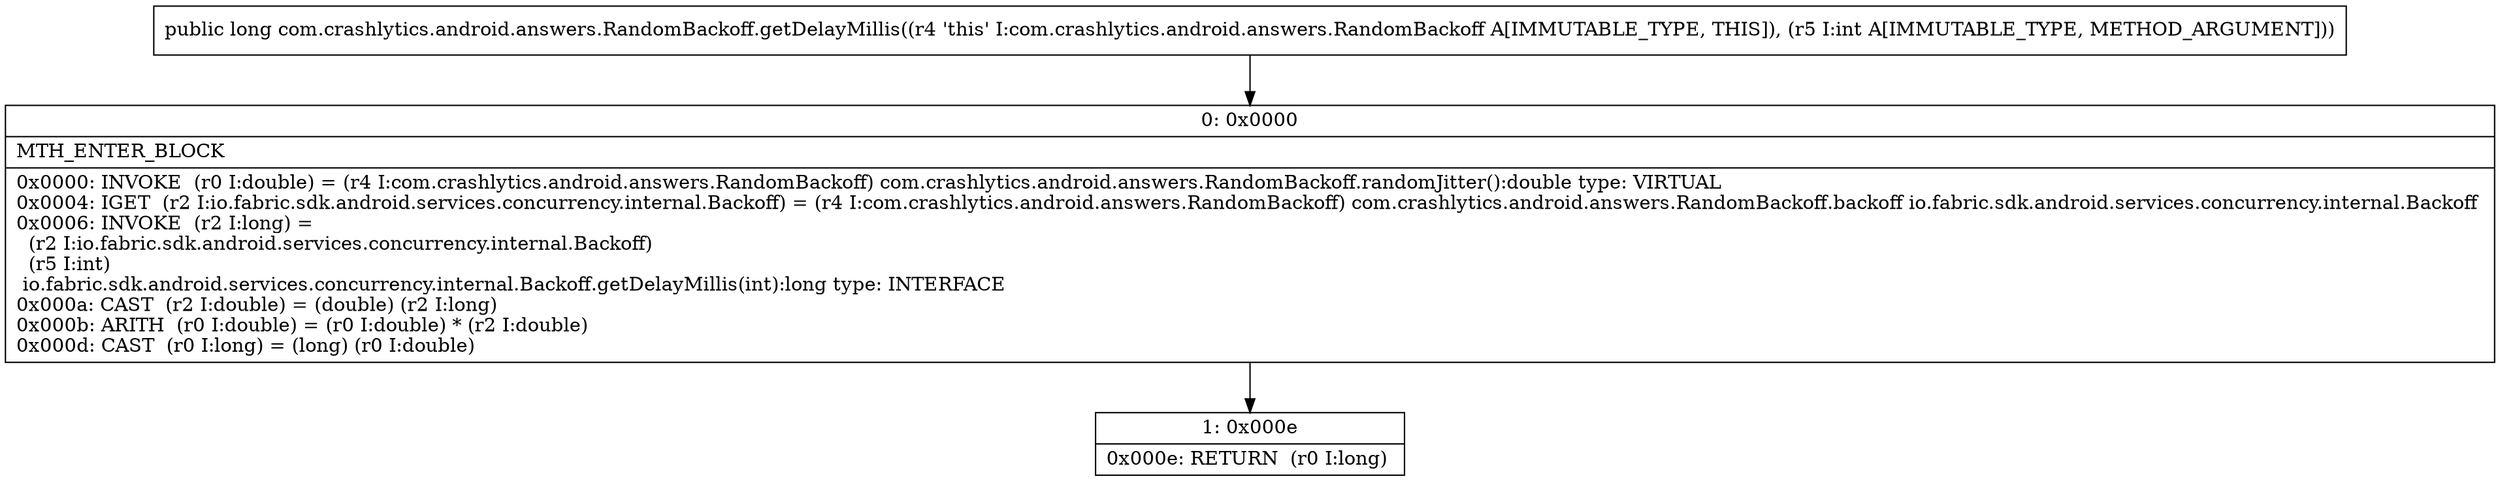 digraph "CFG forcom.crashlytics.android.answers.RandomBackoff.getDelayMillis(I)J" {
Node_0 [shape=record,label="{0\:\ 0x0000|MTH_ENTER_BLOCK\l|0x0000: INVOKE  (r0 I:double) = (r4 I:com.crashlytics.android.answers.RandomBackoff) com.crashlytics.android.answers.RandomBackoff.randomJitter():double type: VIRTUAL \l0x0004: IGET  (r2 I:io.fabric.sdk.android.services.concurrency.internal.Backoff) = (r4 I:com.crashlytics.android.answers.RandomBackoff) com.crashlytics.android.answers.RandomBackoff.backoff io.fabric.sdk.android.services.concurrency.internal.Backoff \l0x0006: INVOKE  (r2 I:long) = \l  (r2 I:io.fabric.sdk.android.services.concurrency.internal.Backoff)\l  (r5 I:int)\l io.fabric.sdk.android.services.concurrency.internal.Backoff.getDelayMillis(int):long type: INTERFACE \l0x000a: CAST  (r2 I:double) = (double) (r2 I:long) \l0x000b: ARITH  (r0 I:double) = (r0 I:double) * (r2 I:double) \l0x000d: CAST  (r0 I:long) = (long) (r0 I:double) \l}"];
Node_1 [shape=record,label="{1\:\ 0x000e|0x000e: RETURN  (r0 I:long) \l}"];
MethodNode[shape=record,label="{public long com.crashlytics.android.answers.RandomBackoff.getDelayMillis((r4 'this' I:com.crashlytics.android.answers.RandomBackoff A[IMMUTABLE_TYPE, THIS]), (r5 I:int A[IMMUTABLE_TYPE, METHOD_ARGUMENT])) }"];
MethodNode -> Node_0;
Node_0 -> Node_1;
}

